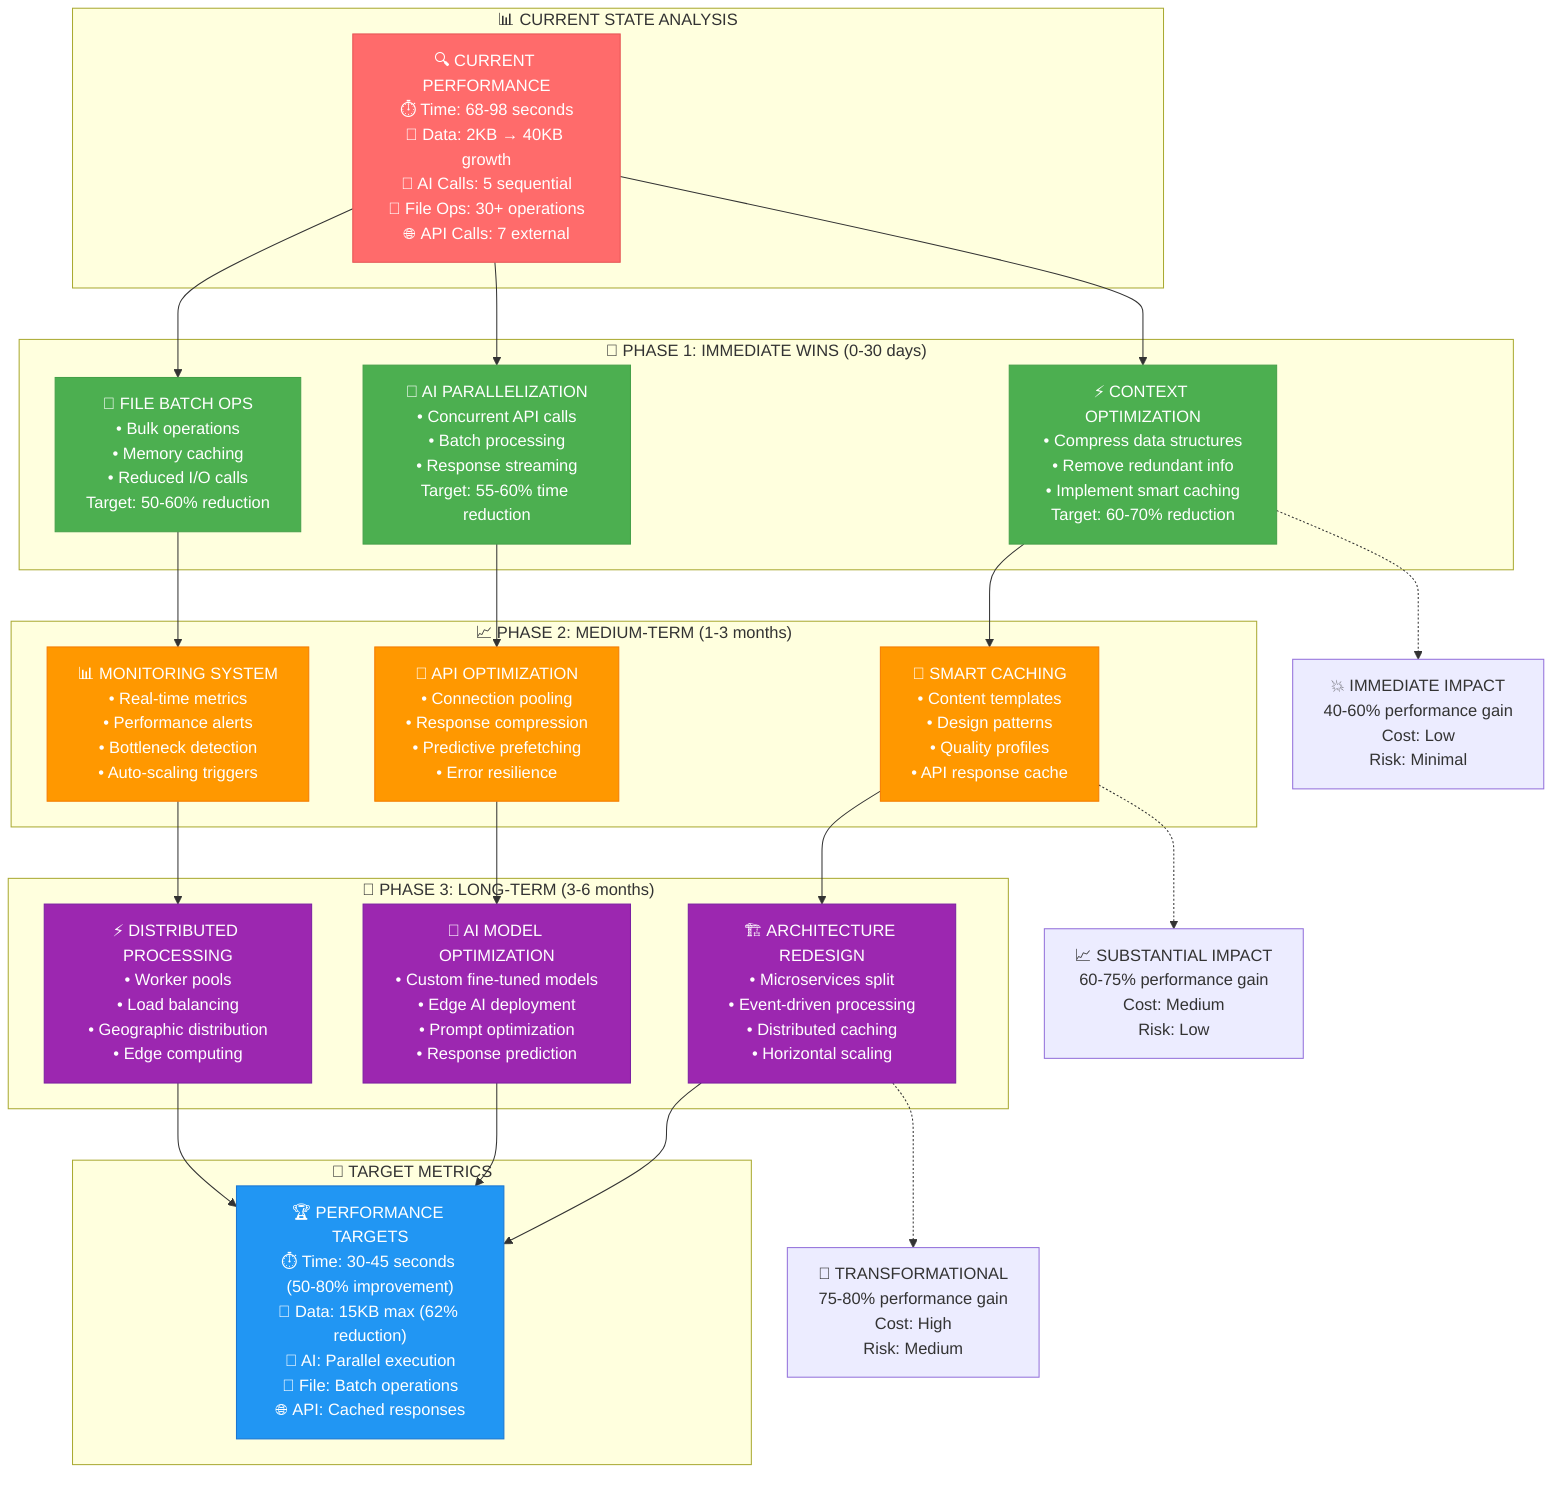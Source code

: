 graph TD
    subgraph "📊 CURRENT STATE ANALYSIS"
        CURRENT["🔍 CURRENT PERFORMANCE<br/>⏱️ Time: 68-98 seconds<br/>💾 Data: 2KB → 40KB growth<br/>🤖 AI Calls: 5 sequential<br/>💾 File Ops: 30+ operations<br/>🌐 API Calls: 7 external"]
    end
    
    subgraph "🚀 PHASE 1: IMMEDIATE WINS (0-30 days)"
        P1_1["⚡ CONTEXT OPTIMIZATION<br/>• Compress data structures<br/>• Remove redundant info<br/>• Implement smart caching<br/>Target: 60-70% reduction"]
        P1_2["🔄 AI PARALLELIZATION<br/>• Concurrent API calls<br/>• Batch processing<br/>• Response streaming<br/>Target: 55-60% time reduction"]
        P1_3["📁 FILE BATCH OPS<br/>• Bulk operations<br/>• Memory caching<br/>• Reduced I/O calls<br/>Target: 50-60% reduction"]
    end
    
    subgraph "📈 PHASE 2: MEDIUM-TERM (1-3 months)"
        P2_1["🧠 SMART CACHING<br/>• Content templates<br/>• Design patterns<br/>• Quality profiles<br/>• API response cache"]
        P2_2["🔧 API OPTIMIZATION<br/>• Connection pooling<br/>• Response compression<br/>• Predictive prefetching<br/>• Error resilience"]
        P2_3["📊 MONITORING SYSTEM<br/>• Real-time metrics<br/>• Performance alerts<br/>• Bottleneck detection<br/>• Auto-scaling triggers"]
    end
    
    subgraph "🔮 PHASE 3: LONG-TERM (3-6 months)"
        P3_1["🏗️ ARCHITECTURE REDESIGN<br/>• Microservices split<br/>• Event-driven processing<br/>• Distributed caching<br/>• Horizontal scaling"]
        P3_2["🤖 AI MODEL OPTIMIZATION<br/>• Custom fine-tuned models<br/>• Edge AI deployment<br/>• Prompt optimization<br/>• Response prediction"]
        P3_3["⚡ DISTRIBUTED PROCESSING<br/>• Worker pools<br/>• Load balancing<br/>• Geographic distribution<br/>• Edge computing"]
    end
    
    subgraph "🎯 TARGET METRICS"
        TARGET_METRICS["🏆 PERFORMANCE TARGETS<br/>⏱️ Time: 30-45 seconds (50-80% improvement)<br/>💾 Data: 15KB max (62% reduction)<br/>🤖 AI: Parallel execution<br/>💾 File: Batch operations<br/>🌐 API: Cached responses"]
    end
    
    %% FLOW CONNECTIONS
    CURRENT --> P1_1
    CURRENT --> P1_2
    CURRENT --> P1_3
    
    P1_1 --> P2_1
    P1_2 --> P2_2
    P1_3 --> P2_3
    
    P2_1 --> P3_1
    P2_2 --> P3_2
    P2_3 --> P3_3
    
    P3_1 --> TARGET_METRICS
    P3_2 --> TARGET_METRICS
    P3_3 --> TARGET_METRICS
    
    %% IMPACT ANNOTATIONS
    IMPACT_1["💥 IMMEDIATE IMPACT<br/>40-60% performance gain<br/>Cost: Low<br/>Risk: Minimal"]
    IMPACT_2["📈 SUBSTANTIAL IMPACT<br/>60-75% performance gain<br/>Cost: Medium<br/>Risk: Low"]
    IMPACT_3["🚀 TRANSFORMATIONAL<br/>75-80% performance gain<br/>Cost: High<br/>Risk: Medium"]
    
    P1_1 -.-> IMPACT_1
    P2_1 -.-> IMPACT_2
    P3_1 -.-> IMPACT_3
    
    style CURRENT fill:#ff6b6b,stroke:#e55555,color:white
    style P1_1 fill:#4caf50,stroke:#45a049,color:white
    style P1_2 fill:#4caf50,stroke:#45a049,color:white
    style P1_3 fill:#4caf50,stroke:#45a049,color:white
    style P2_1 fill:#ff9800,stroke:#f57c00,color:white
    style P2_2 fill:#ff9800,stroke:#f57c00,color:white
    style P2_3 fill:#ff9800,stroke:#f57c00,color:white
    style P3_1 fill:#9c27b0,stroke:#7b1fa2,color:white
    style P3_2 fill:#9c27b0,stroke:#7b1fa2,color:white
    style P3_3 fill:#9c27b0,stroke:#7b1fa2,color:white
    style TARGET_METRICS fill:#2196f3,stroke:#1976d2,color:white
